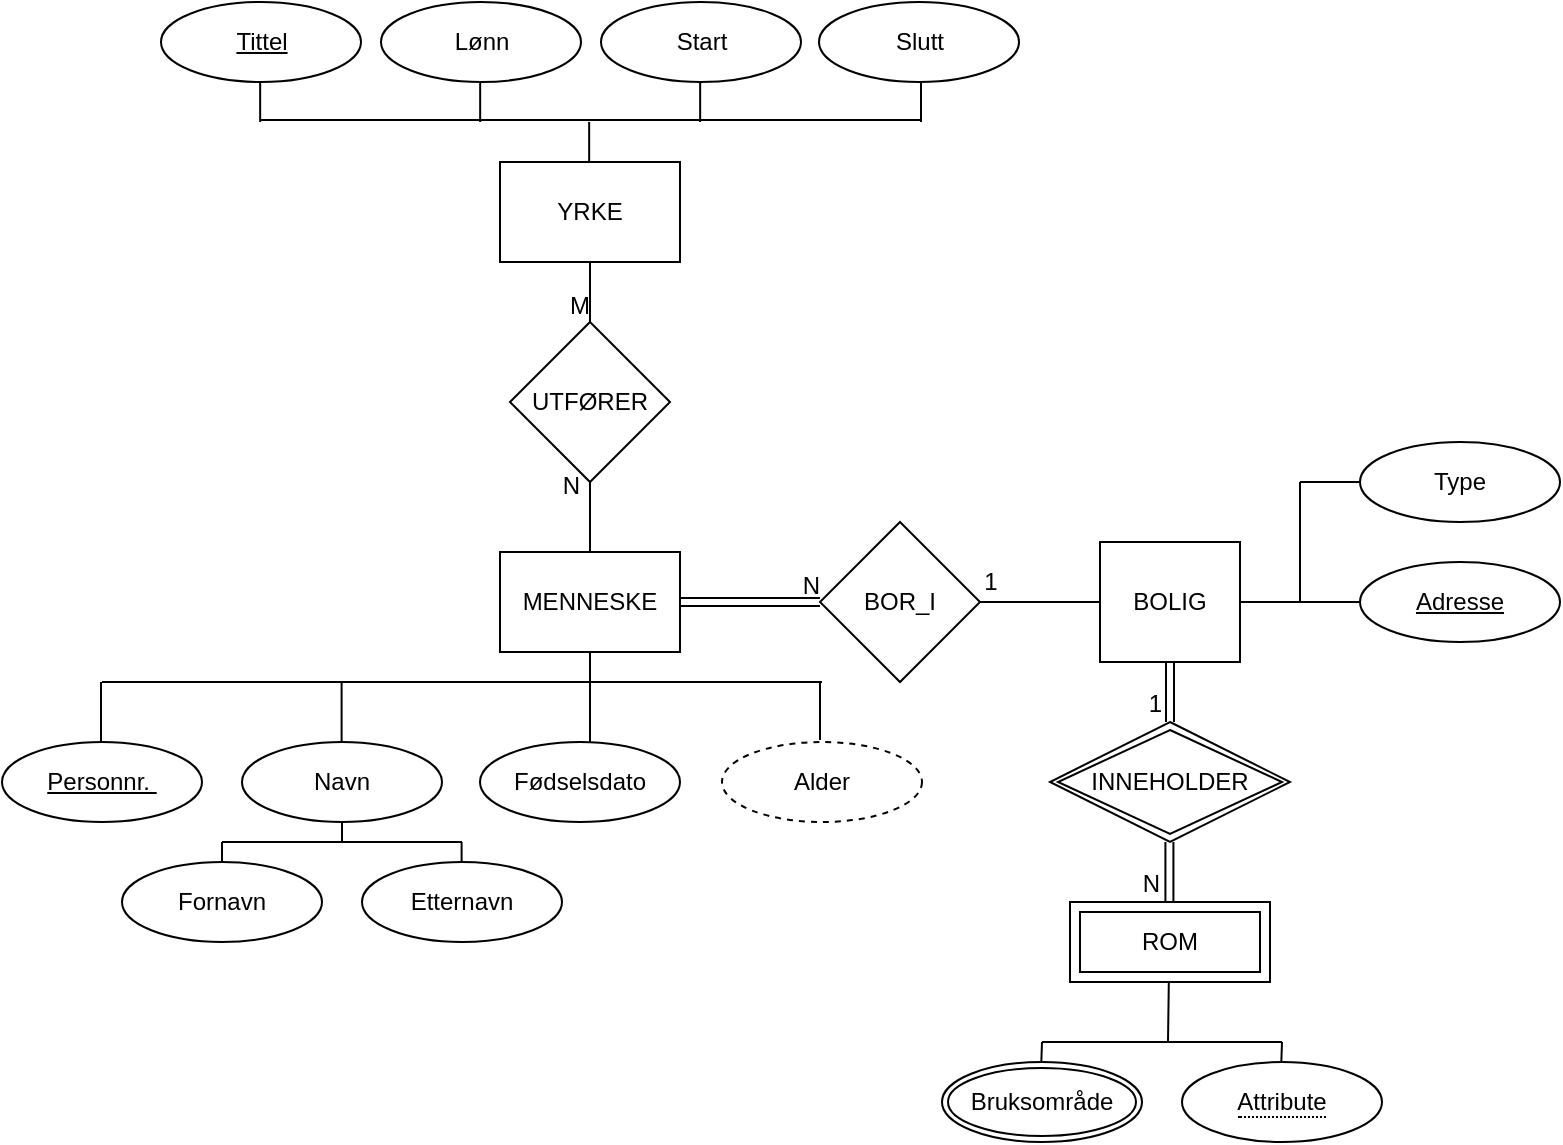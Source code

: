 <mxfile version="20.3.0" type="github" pages="2">
  <diagram id="j_rStZxNNYKS5oGcoZOj" name="Page-1">
    <mxGraphModel dx="1711" dy="1966" grid="1" gridSize="10" guides="1" tooltips="1" connect="1" arrows="1" fold="1" page="1" pageScale="1" pageWidth="827" pageHeight="1169" math="0" shadow="0">
      <root>
        <mxCell id="0" />
        <mxCell id="1" parent="0" />
        <mxCell id="DEVIyP4PjDsB_5jo9Oc9-1" value="BOR_I" style="rhombus;whiteSpace=wrap;html=1;" parent="1" vertex="1">
          <mxGeometry x="309" y="200" width="80" height="80" as="geometry" />
        </mxCell>
        <mxCell id="DEVIyP4PjDsB_5jo9Oc9-2" value="BOLIG" style="rounded=0;whiteSpace=wrap;html=1;" parent="1" vertex="1">
          <mxGeometry x="449" y="210" width="70" height="60" as="geometry" />
        </mxCell>
        <mxCell id="DEVIyP4PjDsB_5jo9Oc9-3" value="" style="endArrow=none;html=1;rounded=0;entryX=0;entryY=0.5;entryDx=0;entryDy=0;" parent="1" source="DEVIyP4PjDsB_5jo9Oc9-1" target="DEVIyP4PjDsB_5jo9Oc9-2" edge="1">
          <mxGeometry width="50" height="50" relative="1" as="geometry">
            <mxPoint x="379" y="350" as="sourcePoint" />
            <mxPoint x="429" y="300" as="targetPoint" />
          </mxGeometry>
        </mxCell>
        <mxCell id="DEVIyP4PjDsB_5jo9Oc9-5" value="" style="endArrow=none;html=1;rounded=0;exitX=1;exitY=0.5;exitDx=0;exitDy=0;" parent="1" source="DEVIyP4PjDsB_5jo9Oc9-2" edge="1">
          <mxGeometry width="50" height="50" relative="1" as="geometry">
            <mxPoint x="539" y="260" as="sourcePoint" />
            <mxPoint x="579" y="240" as="targetPoint" />
          </mxGeometry>
        </mxCell>
        <mxCell id="DEVIyP4PjDsB_5jo9Oc9-7" value="" style="endArrow=none;html=1;rounded=0;" parent="1" edge="1">
          <mxGeometry width="50" height="50" relative="1" as="geometry">
            <mxPoint x="549" y="240" as="sourcePoint" />
            <mxPoint x="549" y="180" as="targetPoint" />
          </mxGeometry>
        </mxCell>
        <mxCell id="DEVIyP4PjDsB_5jo9Oc9-8" value="" style="endArrow=none;html=1;rounded=0;" parent="1" edge="1">
          <mxGeometry width="50" height="50" relative="1" as="geometry">
            <mxPoint x="549" y="180" as="sourcePoint" />
            <mxPoint x="579" y="180" as="targetPoint" />
          </mxGeometry>
        </mxCell>
        <mxCell id="DEVIyP4PjDsB_5jo9Oc9-12" value="1" style="text;html=1;align=center;verticalAlign=middle;resizable=0;points=[];autosize=1;strokeColor=none;fillColor=none;" parent="1" vertex="1">
          <mxGeometry x="379" y="215" width="30" height="30" as="geometry" />
        </mxCell>
        <mxCell id="DEVIyP4PjDsB_5jo9Oc9-13" value="MENNESKE" style="rounded=0;whiteSpace=wrap;html=1;" parent="1" vertex="1">
          <mxGeometry x="149" y="215" width="90" height="50" as="geometry" />
        </mxCell>
        <mxCell id="DEVIyP4PjDsB_5jo9Oc9-18" value="" style="shape=link;html=1;rounded=0;entryX=0;entryY=0.5;entryDx=0;entryDy=0;" parent="1" target="DEVIyP4PjDsB_5jo9Oc9-1" edge="1">
          <mxGeometry relative="1" as="geometry">
            <mxPoint x="239" y="240" as="sourcePoint" />
            <mxPoint x="279" y="240" as="targetPoint" />
          </mxGeometry>
        </mxCell>
        <mxCell id="DEVIyP4PjDsB_5jo9Oc9-19" value="N" style="resizable=0;html=1;align=right;verticalAlign=bottom;" parent="DEVIyP4PjDsB_5jo9Oc9-18" connectable="0" vertex="1">
          <mxGeometry x="1" relative="1" as="geometry" />
        </mxCell>
        <mxCell id="DEVIyP4PjDsB_5jo9Oc9-30" value="" style="endArrow=none;html=1;rounded=0;exitX=0.5;exitY=1;exitDx=0;exitDy=0;entryX=0.5;entryY=0;entryDx=0;entryDy=0;" parent="1" source="DEVIyP4PjDsB_5jo9Oc9-13" edge="1">
          <mxGeometry width="50" height="50" relative="1" as="geometry">
            <mxPoint x="529" y="180" as="sourcePoint" />
            <mxPoint x="194" y="310" as="targetPoint" />
          </mxGeometry>
        </mxCell>
        <mxCell id="DEVIyP4PjDsB_5jo9Oc9-31" value="" style="endArrow=none;html=1;rounded=0;" parent="1" edge="1">
          <mxGeometry width="50" height="50" relative="1" as="geometry">
            <mxPoint x="310" y="280" as="sourcePoint" />
            <mxPoint x="-50" y="280" as="targetPoint" />
          </mxGeometry>
        </mxCell>
        <mxCell id="DEVIyP4PjDsB_5jo9Oc9-32" value="" style="endArrow=none;html=1;rounded=0;entryX=0.4;entryY=-0.017;entryDx=0;entryDy=0;entryPerimeter=0;" parent="1" edge="1">
          <mxGeometry width="50" height="50" relative="1" as="geometry">
            <mxPoint x="309" y="280" as="sourcePoint" />
            <mxPoint x="309" y="308.98" as="targetPoint" />
          </mxGeometry>
        </mxCell>
        <mxCell id="DEVIyP4PjDsB_5jo9Oc9-33" value="" style="endArrow=none;html=1;rounded=0;entryX=0.5;entryY=0;entryDx=0;entryDy=0;" parent="1" edge="1">
          <mxGeometry width="50" height="50" relative="1" as="geometry">
            <mxPoint x="69.8" y="280" as="sourcePoint" />
            <mxPoint x="69.8" y="310" as="targetPoint" />
          </mxGeometry>
        </mxCell>
        <mxCell id="DEVIyP4PjDsB_5jo9Oc9-53" value="Navn" style="ellipse;whiteSpace=wrap;html=1;align=center;fontStyle=0" parent="1" vertex="1">
          <mxGeometry x="20" y="310" width="100" height="40" as="geometry" />
        </mxCell>
        <mxCell id="QHqoSZ6P1EYZbk3KIQfB-3" value="Fornavn" style="ellipse;whiteSpace=wrap;html=1;align=center;" parent="1" vertex="1">
          <mxGeometry x="-40" y="370" width="100" height="40" as="geometry" />
        </mxCell>
        <mxCell id="QHqoSZ6P1EYZbk3KIQfB-4" value="Etternavn" style="ellipse;whiteSpace=wrap;html=1;align=center;" parent="1" vertex="1">
          <mxGeometry x="80" y="370" width="100" height="40" as="geometry" />
        </mxCell>
        <mxCell id="QHqoSZ6P1EYZbk3KIQfB-6" value="" style="endArrow=none;html=1;rounded=0;entryX=0.5;entryY=1;entryDx=0;entryDy=0;" parent="1" target="DEVIyP4PjDsB_5jo9Oc9-53" edge="1">
          <mxGeometry width="50" height="50" relative="1" as="geometry">
            <mxPoint x="70" y="360" as="sourcePoint" />
            <mxPoint x="75" y="320" as="targetPoint" />
          </mxGeometry>
        </mxCell>
        <mxCell id="QHqoSZ6P1EYZbk3KIQfB-7" value="" style="endArrow=none;html=1;rounded=0;" parent="1" edge="1">
          <mxGeometry width="50" height="50" relative="1" as="geometry">
            <mxPoint x="130" y="360" as="sourcePoint" />
            <mxPoint x="10" y="360" as="targetPoint" />
          </mxGeometry>
        </mxCell>
        <mxCell id="QHqoSZ6P1EYZbk3KIQfB-8" value="" style="endArrow=none;html=1;rounded=0;entryX=0.5;entryY=1;entryDx=0;entryDy=0;" parent="1" edge="1">
          <mxGeometry width="50" height="50" relative="1" as="geometry">
            <mxPoint x="10" y="370" as="sourcePoint" />
            <mxPoint x="10" y="360" as="targetPoint" />
          </mxGeometry>
        </mxCell>
        <mxCell id="QHqoSZ6P1EYZbk3KIQfB-10" value="" style="endArrow=none;html=1;rounded=0;entryX=0.5;entryY=1;entryDx=0;entryDy=0;" parent="1" edge="1">
          <mxGeometry width="50" height="50" relative="1" as="geometry">
            <mxPoint x="129.8" y="370" as="sourcePoint" />
            <mxPoint x="129.8" y="360" as="targetPoint" />
          </mxGeometry>
        </mxCell>
        <mxCell id="QHqoSZ6P1EYZbk3KIQfB-12" value="&lt;u&gt;Personnr.&amp;nbsp;&lt;/u&gt;" style="ellipse;whiteSpace=wrap;html=1;align=center;fontStyle=0" parent="1" vertex="1">
          <mxGeometry x="-100" y="310" width="100" height="40" as="geometry" />
        </mxCell>
        <mxCell id="QHqoSZ6P1EYZbk3KIQfB-13" value="Fødselsdato" style="ellipse;whiteSpace=wrap;html=1;align=center;fontStyle=0" parent="1" vertex="1">
          <mxGeometry x="139" y="310" width="100" height="40" as="geometry" />
        </mxCell>
        <mxCell id="QHqoSZ6P1EYZbk3KIQfB-15" value="Alder" style="ellipse;whiteSpace=wrap;html=1;align=center;fontStyle=0;dashed=1;" parent="1" vertex="1">
          <mxGeometry x="260" y="310" width="100" height="40" as="geometry" />
        </mxCell>
        <mxCell id="j1wsQ5Dwq9scnt0OmCC8-1" value="" style="endArrow=none;html=1;rounded=0;entryX=0.5;entryY=0;entryDx=0;entryDy=0;" parent="1" edge="1">
          <mxGeometry width="50" height="50" relative="1" as="geometry">
            <mxPoint x="-50.5" y="280" as="sourcePoint" />
            <mxPoint x="-50.5" y="310" as="targetPoint" />
          </mxGeometry>
        </mxCell>
        <mxCell id="j1wsQ5Dwq9scnt0OmCC8-2" value="&lt;u&gt;Adresse&lt;/u&gt;" style="ellipse;whiteSpace=wrap;html=1;align=center;fontStyle=0" parent="1" vertex="1">
          <mxGeometry x="579" y="220" width="100" height="40" as="geometry" />
        </mxCell>
        <mxCell id="j1wsQ5Dwq9scnt0OmCC8-3" value="Type" style="ellipse;whiteSpace=wrap;html=1;align=center;fontStyle=0" parent="1" vertex="1">
          <mxGeometry x="579" y="160" width="100" height="40" as="geometry" />
        </mxCell>
        <mxCell id="j1wsQ5Dwq9scnt0OmCC8-12" value="" style="endArrow=none;html=1;rounded=0;" parent="1" edge="1">
          <mxGeometry width="50" height="50" relative="1" as="geometry">
            <mxPoint x="483.41" y="430" as="sourcePoint" />
            <mxPoint x="483" y="460" as="targetPoint" />
          </mxGeometry>
        </mxCell>
        <mxCell id="j1wsQ5Dwq9scnt0OmCC8-16" value="Bruksområde" style="ellipse;shape=doubleEllipse;margin=3;whiteSpace=wrap;html=1;align=center;" parent="1" vertex="1">
          <mxGeometry x="370" y="470" width="100" height="40" as="geometry" />
        </mxCell>
        <mxCell id="3AoY_Nd5g5IDzQUw7ziE-3" value="UTFØRER" style="rhombus;whiteSpace=wrap;html=1;" parent="1" vertex="1">
          <mxGeometry x="154" y="100" width="80" height="80" as="geometry" />
        </mxCell>
        <mxCell id="3AoY_Nd5g5IDzQUw7ziE-4" value="YRKE" style="rounded=0;whiteSpace=wrap;html=1;" parent="1" vertex="1">
          <mxGeometry x="149" y="20" width="90" height="50" as="geometry" />
        </mxCell>
        <mxCell id="3AoY_Nd5g5IDzQUw7ziE-5" value="" style="endArrow=none;html=1;rounded=0;exitX=0.5;exitY=0;exitDx=0;exitDy=0;entryX=0.5;entryY=1;entryDx=0;entryDy=0;" parent="1" source="DEVIyP4PjDsB_5jo9Oc9-13" target="3AoY_Nd5g5IDzQUw7ziE-3" edge="1">
          <mxGeometry relative="1" as="geometry">
            <mxPoint x="240" y="150" as="sourcePoint" />
            <mxPoint x="400" y="150" as="targetPoint" />
          </mxGeometry>
        </mxCell>
        <mxCell id="3AoY_Nd5g5IDzQUw7ziE-6" value="N" style="resizable=0;html=1;align=right;verticalAlign=bottom;" parent="3AoY_Nd5g5IDzQUw7ziE-5" connectable="0" vertex="1">
          <mxGeometry x="1" relative="1" as="geometry">
            <mxPoint x="-5" y="10" as="offset" />
          </mxGeometry>
        </mxCell>
        <mxCell id="3AoY_Nd5g5IDzQUw7ziE-7" value="" style="endArrow=none;html=1;rounded=0;exitX=0.5;exitY=1;exitDx=0;exitDy=0;entryX=0.5;entryY=0;entryDx=0;entryDy=0;" parent="1" source="3AoY_Nd5g5IDzQUw7ziE-4" target="3AoY_Nd5g5IDzQUw7ziE-3" edge="1">
          <mxGeometry relative="1" as="geometry">
            <mxPoint x="250" y="90" as="sourcePoint" />
            <mxPoint x="410" y="90" as="targetPoint" />
          </mxGeometry>
        </mxCell>
        <mxCell id="3AoY_Nd5g5IDzQUw7ziE-8" value="M" style="resizable=0;html=1;align=right;verticalAlign=bottom;" parent="3AoY_Nd5g5IDzQUw7ziE-7" connectable="0" vertex="1">
          <mxGeometry x="1" relative="1" as="geometry" />
        </mxCell>
        <mxCell id="3AoY_Nd5g5IDzQUw7ziE-10" value="Lønn" style="ellipse;whiteSpace=wrap;html=1;align=center;fontStyle=0" parent="1" vertex="1">
          <mxGeometry x="89.5" y="-60" width="100" height="40" as="geometry" />
        </mxCell>
        <mxCell id="3AoY_Nd5g5IDzQUw7ziE-11" value="Slutt" style="ellipse;whiteSpace=wrap;html=1;align=center;fontStyle=0" parent="1" vertex="1">
          <mxGeometry x="308.5" y="-60" width="100" height="40" as="geometry" />
        </mxCell>
        <mxCell id="3AoY_Nd5g5IDzQUw7ziE-12" value="Start" style="ellipse;whiteSpace=wrap;html=1;align=center;fontStyle=0" parent="1" vertex="1">
          <mxGeometry x="199.5" y="-60" width="100" height="40" as="geometry" />
        </mxCell>
        <mxCell id="TFpyVmpSDJ5VApPKQq28-1" value="&lt;u&gt;Tittel&lt;/u&gt;" style="ellipse;whiteSpace=wrap;html=1;align=center;fontStyle=0" vertex="1" parent="1">
          <mxGeometry x="-20.5" y="-60" width="100" height="40" as="geometry" />
        </mxCell>
        <mxCell id="TFpyVmpSDJ5VApPKQq28-2" value="" style="endArrow=none;html=1;rounded=0;" edge="1" parent="1">
          <mxGeometry width="50" height="50" relative="1" as="geometry">
            <mxPoint x="359.5" y="-1" as="sourcePoint" />
            <mxPoint x="29.5" y="-1" as="targetPoint" />
          </mxGeometry>
        </mxCell>
        <mxCell id="TFpyVmpSDJ5VApPKQq28-3" value="" style="endArrow=none;html=1;rounded=0;exitX=0.5;exitY=1;exitDx=0;exitDy=0;" edge="1" parent="1">
          <mxGeometry width="50" height="50" relative="1" as="geometry">
            <mxPoint x="359.5" y="-20.0" as="sourcePoint" />
            <mxPoint x="359.5" as="targetPoint" />
          </mxGeometry>
        </mxCell>
        <mxCell id="TFpyVmpSDJ5VApPKQq28-5" value="" style="endArrow=none;html=1;rounded=0;exitX=0.5;exitY=1;exitDx=0;exitDy=0;" edge="1" parent="1">
          <mxGeometry width="50" height="50" relative="1" as="geometry">
            <mxPoint x="29.08" y="-20.0" as="sourcePoint" />
            <mxPoint x="29.08" as="targetPoint" />
          </mxGeometry>
        </mxCell>
        <mxCell id="TFpyVmpSDJ5VApPKQq28-6" value="" style="endArrow=none;html=1;rounded=0;exitX=0.5;exitY=1;exitDx=0;exitDy=0;" edge="1" parent="1">
          <mxGeometry width="50" height="50" relative="1" as="geometry">
            <mxPoint x="139.08" y="-20.0" as="sourcePoint" />
            <mxPoint x="139.08" as="targetPoint" />
          </mxGeometry>
        </mxCell>
        <mxCell id="TFpyVmpSDJ5VApPKQq28-7" value="" style="endArrow=none;html=1;rounded=0;exitX=0.5;exitY=1;exitDx=0;exitDy=0;" edge="1" parent="1">
          <mxGeometry width="50" height="50" relative="1" as="geometry">
            <mxPoint x="249.08" y="-20.0" as="sourcePoint" />
            <mxPoint x="249.08" as="targetPoint" />
          </mxGeometry>
        </mxCell>
        <mxCell id="TFpyVmpSDJ5VApPKQq28-8" value="" style="endArrow=none;html=1;rounded=0;exitX=0.5;exitY=1;exitDx=0;exitDy=0;" edge="1" parent="1">
          <mxGeometry width="50" height="50" relative="1" as="geometry">
            <mxPoint x="193.58" y="-2.274e-13" as="sourcePoint" />
            <mxPoint x="193.58" y="20" as="targetPoint" />
          </mxGeometry>
        </mxCell>
        <mxCell id="TFpyVmpSDJ5VApPKQq28-10" value="INNEHOLDER" style="shape=rhombus;double=1;perimeter=rhombusPerimeter;whiteSpace=wrap;html=1;align=center;" vertex="1" parent="1">
          <mxGeometry x="424" y="300" width="120" height="60" as="geometry" />
        </mxCell>
        <mxCell id="TFpyVmpSDJ5VApPKQq28-11" value="" style="shape=link;html=1;rounded=0;entryX=0.5;entryY=0;entryDx=0;entryDy=0;" edge="1" parent="1" target="TFpyVmpSDJ5VApPKQq28-10">
          <mxGeometry relative="1" as="geometry">
            <mxPoint x="484" y="270" as="sourcePoint" />
            <mxPoint x="640" y="270" as="targetPoint" />
          </mxGeometry>
        </mxCell>
        <mxCell id="TFpyVmpSDJ5VApPKQq28-12" value="1" style="resizable=0;html=1;align=right;verticalAlign=bottom;" connectable="0" vertex="1" parent="TFpyVmpSDJ5VApPKQq28-11">
          <mxGeometry x="1" relative="1" as="geometry">
            <mxPoint x="-4" y="-1" as="offset" />
          </mxGeometry>
        </mxCell>
        <mxCell id="TFpyVmpSDJ5VApPKQq28-13" value="ROM" style="shape=ext;margin=3;double=1;whiteSpace=wrap;html=1;align=center;" vertex="1" parent="1">
          <mxGeometry x="434" y="390" width="100" height="40" as="geometry" />
        </mxCell>
        <mxCell id="TFpyVmpSDJ5VApPKQq28-14" value="" style="endArrow=none;html=1;rounded=0;" edge="1" parent="1">
          <mxGeometry width="50" height="50" relative="1" as="geometry">
            <mxPoint x="420" y="460" as="sourcePoint" />
            <mxPoint x="540" y="460" as="targetPoint" />
          </mxGeometry>
        </mxCell>
        <mxCell id="TFpyVmpSDJ5VApPKQq28-15" value="" style="shape=link;html=1;rounded=0;entryX=0.5;entryY=0;entryDx=0;entryDy=0;" edge="1" parent="1">
          <mxGeometry relative="1" as="geometry">
            <mxPoint x="483.71" y="360" as="sourcePoint" />
            <mxPoint x="483.71" y="390" as="targetPoint" />
          </mxGeometry>
        </mxCell>
        <mxCell id="TFpyVmpSDJ5VApPKQq28-16" value="N" style="resizable=0;html=1;align=right;verticalAlign=bottom;" connectable="0" vertex="1" parent="TFpyVmpSDJ5VApPKQq28-15">
          <mxGeometry x="1" relative="1" as="geometry">
            <mxPoint x="-4" y="-1" as="offset" />
          </mxGeometry>
        </mxCell>
        <mxCell id="TFpyVmpSDJ5VApPKQq28-17" value="&lt;span style=&quot;border-bottom: 1px dotted&quot;&gt;Attribute&lt;/span&gt;" style="ellipse;whiteSpace=wrap;html=1;align=center;" vertex="1" parent="1">
          <mxGeometry x="490" y="470" width="100" height="40" as="geometry" />
        </mxCell>
        <mxCell id="TFpyVmpSDJ5VApPKQq28-18" value="" style="endArrow=none;html=1;rounded=0;entryX=0.4;entryY=-0.017;entryDx=0;entryDy=0;entryPerimeter=0;" edge="1" parent="1">
          <mxGeometry width="50" height="50" relative="1" as="geometry">
            <mxPoint x="420" y="460" as="sourcePoint" />
            <mxPoint x="419.66" y="470" as="targetPoint" />
          </mxGeometry>
        </mxCell>
        <mxCell id="TFpyVmpSDJ5VApPKQq28-19" value="" style="endArrow=none;html=1;rounded=0;entryX=0.4;entryY=-0.017;entryDx=0;entryDy=0;entryPerimeter=0;" edge="1" parent="1">
          <mxGeometry width="50" height="50" relative="1" as="geometry">
            <mxPoint x="540" y="460" as="sourcePoint" />
            <mxPoint x="539.66" y="470" as="targetPoint" />
          </mxGeometry>
        </mxCell>
      </root>
    </mxGraphModel>
  </diagram>
  <diagram id="H-7NaCFmS5OoxnJG7NOk" name="Page-2">
    <mxGraphModel dx="728" dy="656" grid="1" gridSize="10" guides="1" tooltips="1" connect="1" arrows="1" fold="1" page="1" pageScale="1" pageWidth="1169" pageHeight="827" math="0" shadow="0">
      <root>
        <mxCell id="0" />
        <mxCell id="1" parent="0" />
        <mxCell id="D3mMxOcZ3e6dZsDqQHst-1" value="ROMVESEN" style="whiteSpace=wrap;html=1;align=center;" vertex="1" parent="1">
          <mxGeometry x="190" y="190" width="100" height="40" as="geometry" />
        </mxCell>
        <mxCell id="D3mMxOcZ3e6dZsDqQHst-2" value="Navn" style="ellipse;whiteSpace=wrap;html=1;align=center;fontStyle=4;" vertex="1" parent="1">
          <mxGeometry x="190" y="110" width="100" height="40" as="geometry" />
        </mxCell>
        <mxCell id="D3mMxOcZ3e6dZsDqQHst-3" value="" style="endArrow=none;html=1;rounded=0;exitX=0.5;exitY=1;exitDx=0;exitDy=0;entryX=0.5;entryY=0;entryDx=0;entryDy=0;" edge="1" parent="1" source="D3mMxOcZ3e6dZsDqQHst-2" target="D3mMxOcZ3e6dZsDqQHst-1">
          <mxGeometry relative="1" as="geometry">
            <mxPoint x="320" y="250" as="sourcePoint" />
            <mxPoint x="480" y="250" as="targetPoint" />
          </mxGeometry>
        </mxCell>
        <mxCell id="D3mMxOcZ3e6dZsDqQHst-5" value="" style="endArrow=none;html=1;rounded=0;" edge="1" parent="1">
          <mxGeometry width="50" height="50" relative="1" as="geometry">
            <mxPoint x="350" y="170" as="sourcePoint" />
            <mxPoint x="130" y="170" as="targetPoint" />
          </mxGeometry>
        </mxCell>
        <mxCell id="D3mMxOcZ3e6dZsDqQHst-6" value="Lyd" style="ellipse;whiteSpace=wrap;html=1;align=center;fontStyle=4;" vertex="1" parent="1">
          <mxGeometry x="80" y="110" width="100" height="40" as="geometry" />
        </mxCell>
        <mxCell id="D3mMxOcZ3e6dZsDqQHst-8" value="Starttone" style="ellipse;whiteSpace=wrap;html=1;align=center;" vertex="1" parent="1">
          <mxGeometry x="20" y="30" width="100" height="40" as="geometry" />
        </mxCell>
        <mxCell id="D3mMxOcZ3e6dZsDqQHst-9" value="Gurglelyd" style="ellipse;whiteSpace=wrap;html=1;align=center;" vertex="1" parent="1">
          <mxGeometry x="140" y="30" width="100" height="40" as="geometry" />
        </mxCell>
        <mxCell id="D3mMxOcZ3e6dZsDqQHst-10" value="Tekstlig beskrivelse" style="ellipse;whiteSpace=wrap;html=1;align=center;" vertex="1" parent="1">
          <mxGeometry x="300" y="110" width="100" height="40" as="geometry" />
        </mxCell>
        <mxCell id="D3mMxOcZ3e6dZsDqQHst-11" value="GRUPPER" style="whiteSpace=wrap;html=1;align=center;" vertex="1" parent="1">
          <mxGeometry x="530" y="190" width="100" height="40" as="geometry" />
        </mxCell>
        <mxCell id="D3mMxOcZ3e6dZsDqQHst-12" value="ORGANISERT_I" style="shape=rhombus;perimeter=rhombusPerimeter;whiteSpace=wrap;html=1;align=center;" vertex="1" parent="1">
          <mxGeometry x="350" y="180" width="120" height="60" as="geometry" />
        </mxCell>
        <mxCell id="D3mMxOcZ3e6dZsDqQHst-13" value="" style="shape=link;html=1;rounded=0;exitX=1;exitY=0.5;exitDx=0;exitDy=0;entryX=0;entryY=0.5;entryDx=0;entryDy=0;" edge="1" parent="1" source="D3mMxOcZ3e6dZsDqQHst-1" target="D3mMxOcZ3e6dZsDqQHst-12">
          <mxGeometry relative="1" as="geometry">
            <mxPoint x="300" y="260" as="sourcePoint" />
            <mxPoint x="380" y="260" as="targetPoint" />
          </mxGeometry>
        </mxCell>
        <mxCell id="D3mMxOcZ3e6dZsDqQHst-14" value="N" style="resizable=0;html=1;align=right;verticalAlign=bottom;" connectable="0" vertex="1" parent="D3mMxOcZ3e6dZsDqQHst-13">
          <mxGeometry x="1" relative="1" as="geometry" />
        </mxCell>
        <mxCell id="D3mMxOcZ3e6dZsDqQHst-15" value="" style="shape=link;html=1;rounded=0;exitX=0;exitY=0.5;exitDx=0;exitDy=0;entryX=1;entryY=0.5;entryDx=0;entryDy=0;" edge="1" parent="1" source="D3mMxOcZ3e6dZsDqQHst-11" target="D3mMxOcZ3e6dZsDqQHst-12">
          <mxGeometry relative="1" as="geometry">
            <mxPoint x="330" y="300" as="sourcePoint" />
            <mxPoint x="240" y="300" as="targetPoint" />
          </mxGeometry>
        </mxCell>
        <mxCell id="D3mMxOcZ3e6dZsDqQHst-16" value="1" style="resizable=0;html=1;align=right;verticalAlign=bottom;" connectable="0" vertex="1" parent="D3mMxOcZ3e6dZsDqQHst-15">
          <mxGeometry x="1" relative="1" as="geometry" />
        </mxCell>
        <mxCell id="D3mMxOcZ3e6dZsDqQHst-17" value="Id" style="ellipse;whiteSpace=wrap;html=1;align=center;fontStyle=4;" vertex="1" parent="1">
          <mxGeometry x="470" y="110" width="100" height="40" as="geometry" />
        </mxCell>
        <mxCell id="D3mMxOcZ3e6dZsDqQHst-18" value="Symbol" style="ellipse;whiteSpace=wrap;html=1;align=center;" vertex="1" parent="1">
          <mxGeometry x="600" y="110" width="100" height="40" as="geometry" />
        </mxCell>
        <mxCell id="D3mMxOcZ3e6dZsDqQHst-19" value="" style="endArrow=none;html=1;rounded=0;exitX=0.5;exitY=1;exitDx=0;exitDy=0;" edge="1" parent="1">
          <mxGeometry relative="1" as="geometry">
            <mxPoint x="350" y="150" as="sourcePoint" />
            <mxPoint x="350" y="170" as="targetPoint" />
          </mxGeometry>
        </mxCell>
        <mxCell id="D3mMxOcZ3e6dZsDqQHst-20" value="" style="endArrow=none;html=1;rounded=0;exitX=0.5;exitY=1;exitDx=0;exitDy=0;" edge="1" parent="1">
          <mxGeometry relative="1" as="geometry">
            <mxPoint x="130.0" y="150" as="sourcePoint" />
            <mxPoint x="130.0" y="170" as="targetPoint" />
          </mxGeometry>
        </mxCell>
        <mxCell id="D3mMxOcZ3e6dZsDqQHst-21" value="" style="endArrow=none;html=1;rounded=0;exitX=0.5;exitY=1;exitDx=0;exitDy=0;" edge="1" parent="1">
          <mxGeometry relative="1" as="geometry">
            <mxPoint x="129.17" y="90" as="sourcePoint" />
            <mxPoint x="129.17" y="110" as="targetPoint" />
          </mxGeometry>
        </mxCell>
        <mxCell id="D3mMxOcZ3e6dZsDqQHst-22" value="" style="endArrow=none;html=1;rounded=0;" edge="1" parent="1">
          <mxGeometry width="50" height="50" relative="1" as="geometry">
            <mxPoint x="190" y="90" as="sourcePoint" />
            <mxPoint x="70" y="90" as="targetPoint" />
          </mxGeometry>
        </mxCell>
        <mxCell id="D3mMxOcZ3e6dZsDqQHst-23" value="" style="endArrow=none;html=1;rounded=0;exitX=0.5;exitY=1;exitDx=0;exitDy=0;" edge="1" parent="1">
          <mxGeometry relative="1" as="geometry">
            <mxPoint x="69.58" y="70" as="sourcePoint" />
            <mxPoint x="69.58" y="90" as="targetPoint" />
          </mxGeometry>
        </mxCell>
        <mxCell id="D3mMxOcZ3e6dZsDqQHst-24" value="" style="endArrow=none;html=1;rounded=0;exitX=0.5;exitY=1;exitDx=0;exitDy=0;" edge="1" parent="1">
          <mxGeometry relative="1" as="geometry">
            <mxPoint x="190.0" y="70" as="sourcePoint" />
            <mxPoint x="190.0" y="90" as="targetPoint" />
          </mxGeometry>
        </mxCell>
        <mxCell id="D3mMxOcZ3e6dZsDqQHst-25" value="" style="endArrow=none;html=1;rounded=0;exitX=0.5;exitY=1;exitDx=0;exitDy=0;" edge="1" parent="1">
          <mxGeometry relative="1" as="geometry">
            <mxPoint x="583.59" y="170" as="sourcePoint" />
            <mxPoint x="583.59" y="190" as="targetPoint" />
          </mxGeometry>
        </mxCell>
        <mxCell id="D3mMxOcZ3e6dZsDqQHst-26" value="" style="endArrow=none;html=1;rounded=0;" edge="1" parent="1">
          <mxGeometry width="50" height="50" relative="1" as="geometry">
            <mxPoint x="644.42" y="170" as="sourcePoint" />
            <mxPoint x="524.42" y="170" as="targetPoint" />
          </mxGeometry>
        </mxCell>
        <mxCell id="D3mMxOcZ3e6dZsDqQHst-27" value="" style="endArrow=none;html=1;rounded=0;exitX=0.5;exitY=1;exitDx=0;exitDy=0;" edge="1" parent="1">
          <mxGeometry relative="1" as="geometry">
            <mxPoint x="524" y="150" as="sourcePoint" />
            <mxPoint x="524" y="170" as="targetPoint" />
          </mxGeometry>
        </mxCell>
        <mxCell id="D3mMxOcZ3e6dZsDqQHst-28" value="" style="endArrow=none;html=1;rounded=0;exitX=0.5;exitY=1;exitDx=0;exitDy=0;" edge="1" parent="1">
          <mxGeometry relative="1" as="geometry">
            <mxPoint x="644.42" y="150" as="sourcePoint" />
            <mxPoint x="644.42" y="170" as="targetPoint" />
          </mxGeometry>
        </mxCell>
        <mxCell id="D3mMxOcZ3e6dZsDqQHst-29" value="LEDER" style="shape=rhombus;perimeter=rhombusPerimeter;whiteSpace=wrap;html=1;align=center;" vertex="1" parent="1">
          <mxGeometry x="350" y="270" width="120" height="60" as="geometry" />
        </mxCell>
        <mxCell id="D3mMxOcZ3e6dZsDqQHst-32" value="" style="shape=link;html=1;rounded=0;exitX=0.5;exitY=1;exitDx=0;exitDy=0;entryX=1;entryY=0.5;entryDx=0;entryDy=0;" edge="1" parent="1" source="D3mMxOcZ3e6dZsDqQHst-11" target="D3mMxOcZ3e6dZsDqQHst-29">
          <mxGeometry relative="1" as="geometry">
            <mxPoint x="540" y="220" as="sourcePoint" />
            <mxPoint x="480.0" y="220" as="targetPoint" />
          </mxGeometry>
        </mxCell>
        <mxCell id="D3mMxOcZ3e6dZsDqQHst-33" value="1" style="resizable=0;html=1;align=right;verticalAlign=bottom;" connectable="0" vertex="1" parent="D3mMxOcZ3e6dZsDqQHst-32">
          <mxGeometry x="1" relative="1" as="geometry" />
        </mxCell>
        <mxCell id="D3mMxOcZ3e6dZsDqQHst-34" value="" style="endArrow=none;html=1;rounded=0;exitX=0.5;exitY=1;exitDx=0;exitDy=0;entryX=0;entryY=0.5;entryDx=0;entryDy=0;" edge="1" parent="1" source="D3mMxOcZ3e6dZsDqQHst-1" target="D3mMxOcZ3e6dZsDqQHst-29">
          <mxGeometry relative="1" as="geometry">
            <mxPoint x="250" y="260" as="sourcePoint" />
            <mxPoint x="410" y="260" as="targetPoint" />
          </mxGeometry>
        </mxCell>
        <mxCell id="D3mMxOcZ3e6dZsDqQHst-35" value="1" style="resizable=0;html=1;align=right;verticalAlign=bottom;" connectable="0" vertex="1" parent="D3mMxOcZ3e6dZsDqQHst-34">
          <mxGeometry x="1" relative="1" as="geometry" />
        </mxCell>
      </root>
    </mxGraphModel>
  </diagram>
</mxfile>
